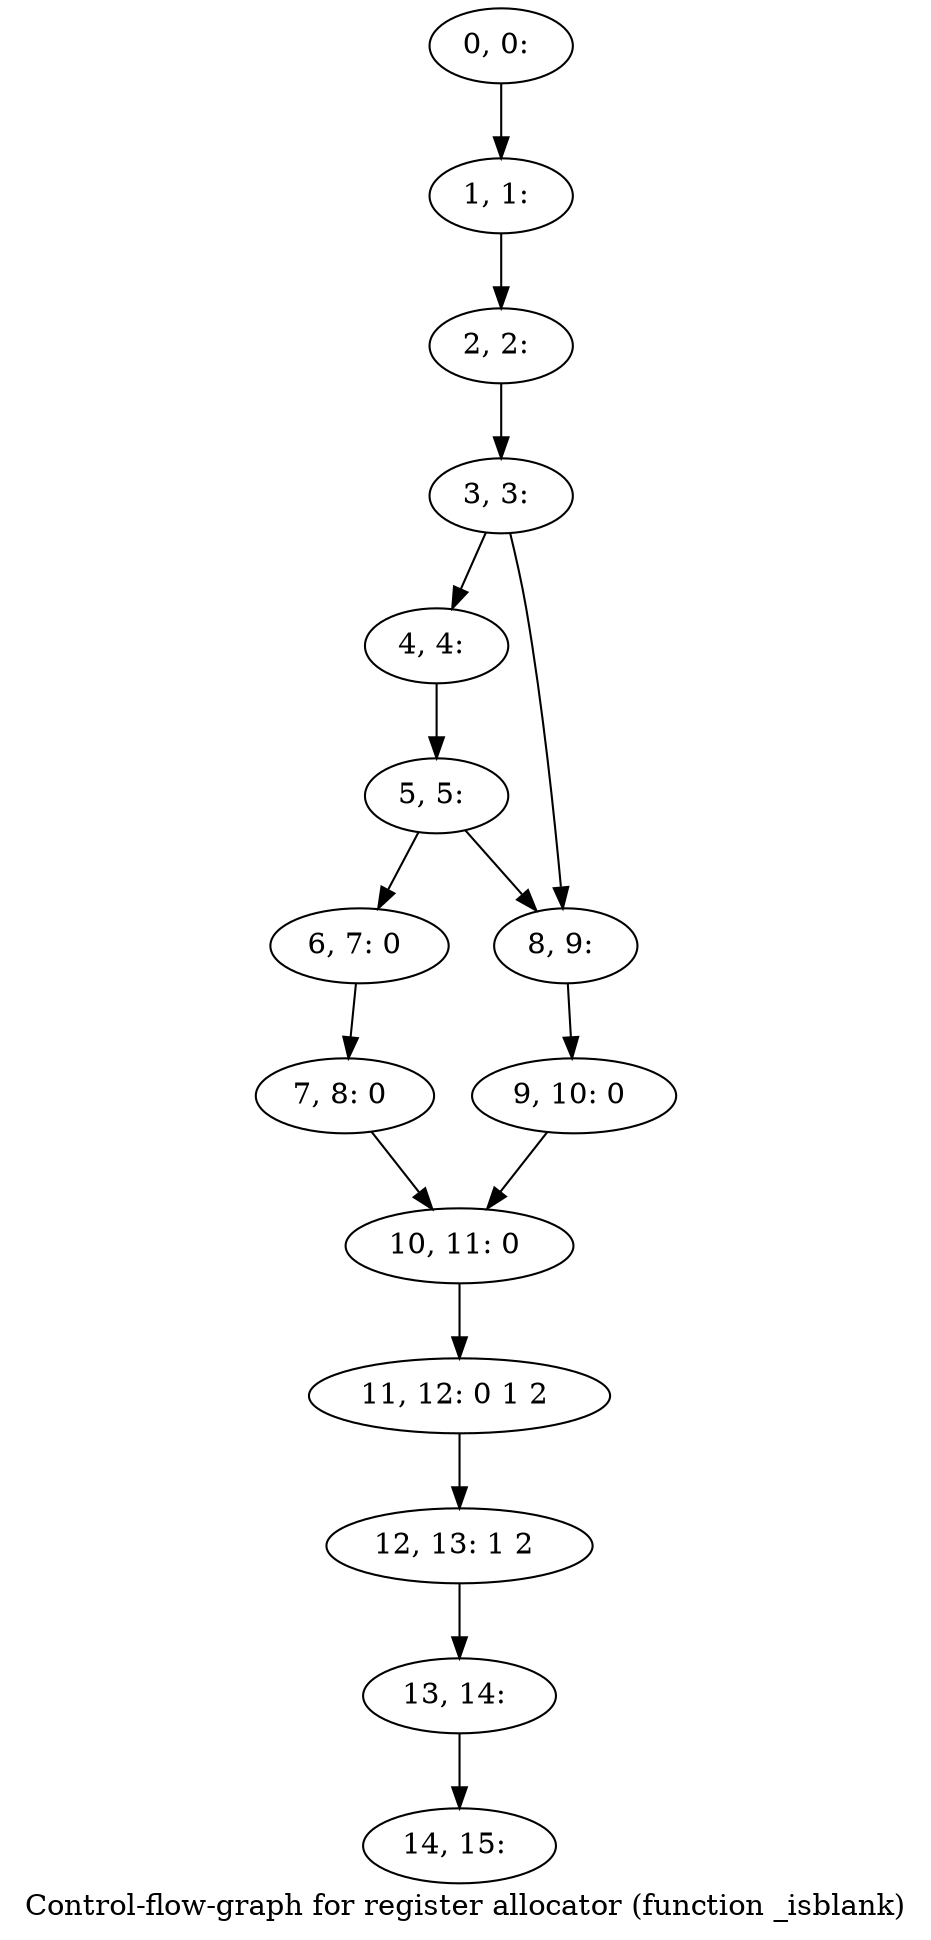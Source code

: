 digraph G {
graph [label="Control-flow-graph for register allocator (function _isblank)"]
0[label="0, 0: "];
1[label="1, 1: "];
2[label="2, 2: "];
3[label="3, 3: "];
4[label="4, 4: "];
5[label="5, 5: "];
6[label="6, 7: 0 "];
7[label="7, 8: 0 "];
8[label="8, 9: "];
9[label="9, 10: 0 "];
10[label="10, 11: 0 "];
11[label="11, 12: 0 1 2 "];
12[label="12, 13: 1 2 "];
13[label="13, 14: "];
14[label="14, 15: "];
0->1 ;
1->2 ;
2->3 ;
3->4 ;
3->8 ;
4->5 ;
5->6 ;
5->8 ;
6->7 ;
7->10 ;
8->9 ;
9->10 ;
10->11 ;
11->12 ;
12->13 ;
13->14 ;
}
